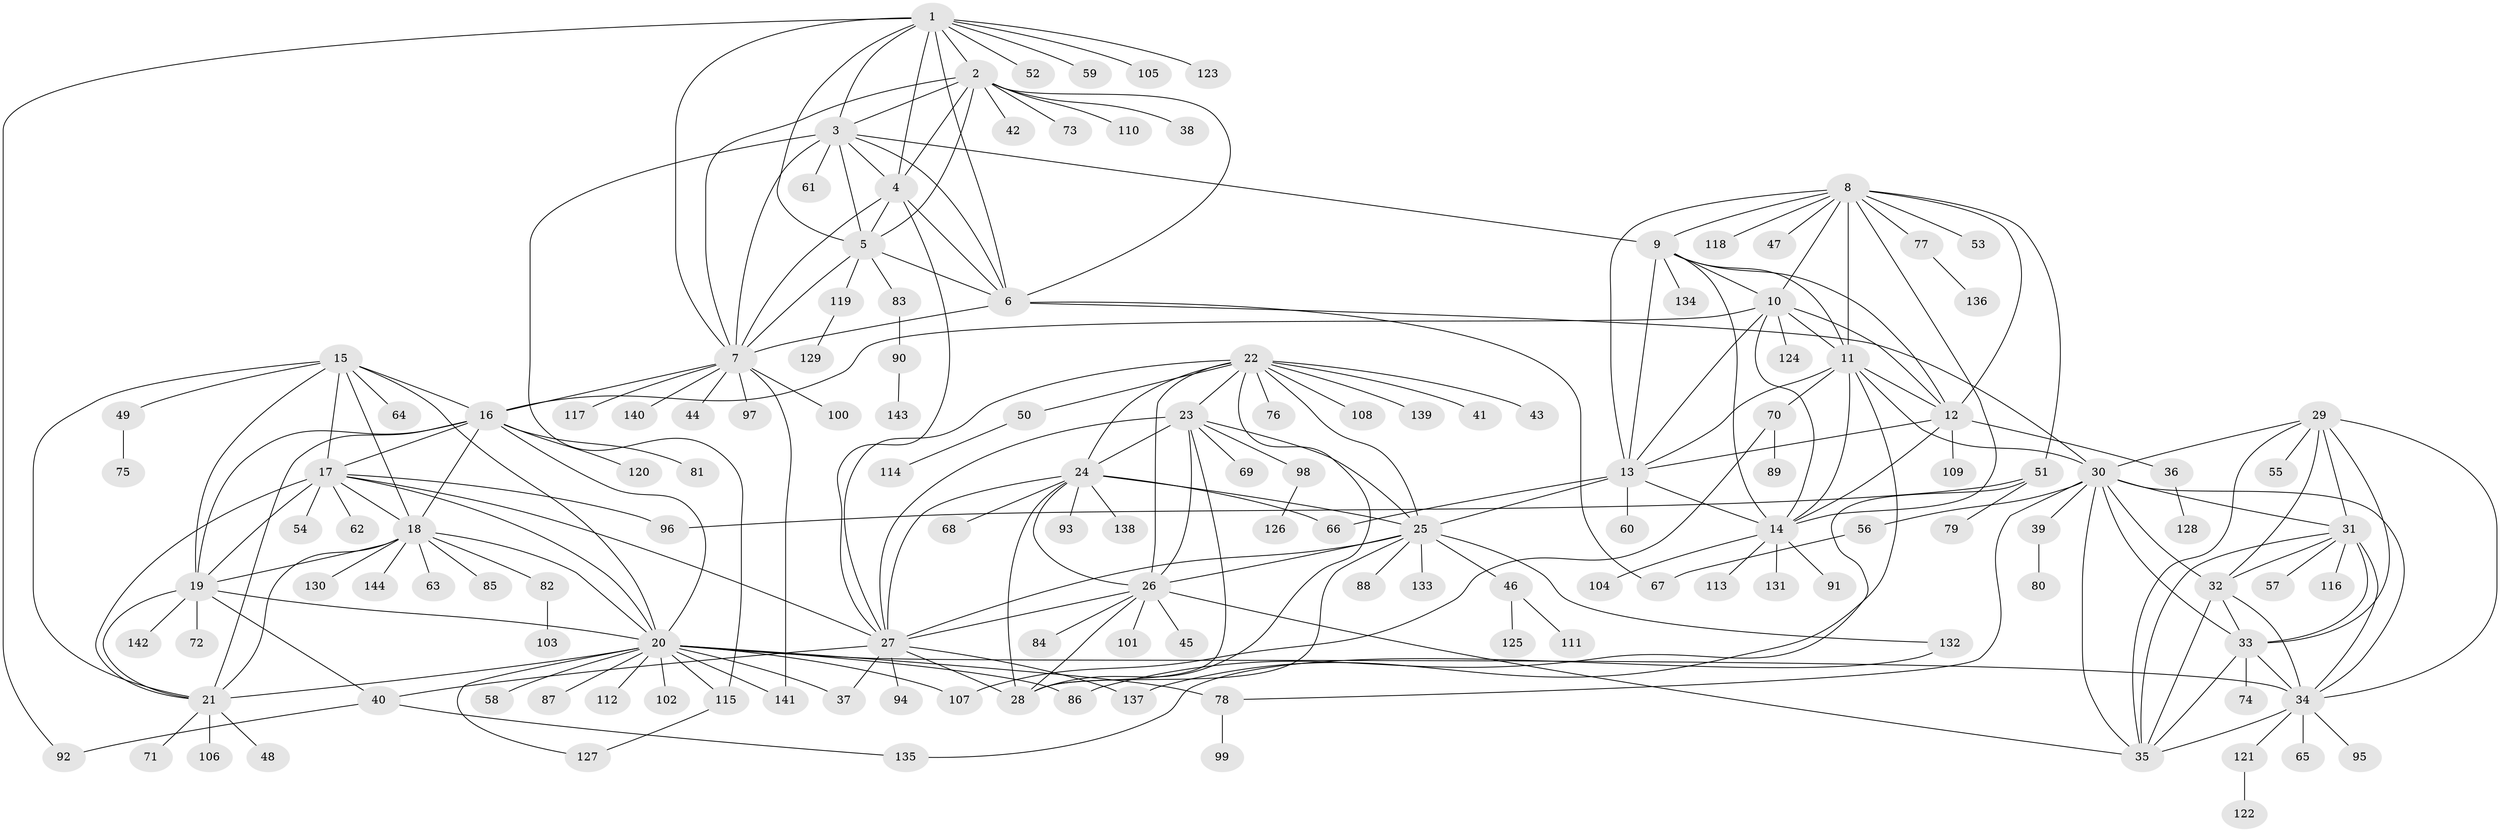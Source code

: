 // Generated by graph-tools (version 1.1) at 2025/55/03/09/25 04:55:08]
// undirected, 144 vertices, 238 edges
graph export_dot {
graph [start="1"]
  node [color=gray90,style=filled];
  1;
  2;
  3;
  4;
  5;
  6;
  7;
  8;
  9;
  10;
  11;
  12;
  13;
  14;
  15;
  16;
  17;
  18;
  19;
  20;
  21;
  22;
  23;
  24;
  25;
  26;
  27;
  28;
  29;
  30;
  31;
  32;
  33;
  34;
  35;
  36;
  37;
  38;
  39;
  40;
  41;
  42;
  43;
  44;
  45;
  46;
  47;
  48;
  49;
  50;
  51;
  52;
  53;
  54;
  55;
  56;
  57;
  58;
  59;
  60;
  61;
  62;
  63;
  64;
  65;
  66;
  67;
  68;
  69;
  70;
  71;
  72;
  73;
  74;
  75;
  76;
  77;
  78;
  79;
  80;
  81;
  82;
  83;
  84;
  85;
  86;
  87;
  88;
  89;
  90;
  91;
  92;
  93;
  94;
  95;
  96;
  97;
  98;
  99;
  100;
  101;
  102;
  103;
  104;
  105;
  106;
  107;
  108;
  109;
  110;
  111;
  112;
  113;
  114;
  115;
  116;
  117;
  118;
  119;
  120;
  121;
  122;
  123;
  124;
  125;
  126;
  127;
  128;
  129;
  130;
  131;
  132;
  133;
  134;
  135;
  136;
  137;
  138;
  139;
  140;
  141;
  142;
  143;
  144;
  1 -- 2;
  1 -- 3;
  1 -- 4;
  1 -- 5;
  1 -- 6;
  1 -- 7;
  1 -- 52;
  1 -- 59;
  1 -- 92;
  1 -- 105;
  1 -- 123;
  2 -- 3;
  2 -- 4;
  2 -- 5;
  2 -- 6;
  2 -- 7;
  2 -- 38;
  2 -- 42;
  2 -- 73;
  2 -- 110;
  3 -- 4;
  3 -- 5;
  3 -- 6;
  3 -- 7;
  3 -- 9;
  3 -- 61;
  3 -- 115;
  4 -- 5;
  4 -- 6;
  4 -- 7;
  4 -- 27;
  5 -- 6;
  5 -- 7;
  5 -- 83;
  5 -- 119;
  6 -- 7;
  6 -- 30;
  6 -- 67;
  7 -- 16;
  7 -- 44;
  7 -- 97;
  7 -- 100;
  7 -- 117;
  7 -- 140;
  7 -- 141;
  8 -- 9;
  8 -- 10;
  8 -- 11;
  8 -- 12;
  8 -- 13;
  8 -- 14;
  8 -- 47;
  8 -- 51;
  8 -- 53;
  8 -- 77;
  8 -- 118;
  9 -- 10;
  9 -- 11;
  9 -- 12;
  9 -- 13;
  9 -- 14;
  9 -- 134;
  10 -- 11;
  10 -- 12;
  10 -- 13;
  10 -- 14;
  10 -- 16;
  10 -- 124;
  11 -- 12;
  11 -- 13;
  11 -- 14;
  11 -- 30;
  11 -- 70;
  11 -- 137;
  12 -- 13;
  12 -- 14;
  12 -- 36;
  12 -- 109;
  13 -- 14;
  13 -- 25;
  13 -- 60;
  13 -- 66;
  14 -- 91;
  14 -- 104;
  14 -- 113;
  14 -- 131;
  15 -- 16;
  15 -- 17;
  15 -- 18;
  15 -- 19;
  15 -- 20;
  15 -- 21;
  15 -- 49;
  15 -- 64;
  16 -- 17;
  16 -- 18;
  16 -- 19;
  16 -- 20;
  16 -- 21;
  16 -- 81;
  16 -- 120;
  17 -- 18;
  17 -- 19;
  17 -- 20;
  17 -- 21;
  17 -- 27;
  17 -- 54;
  17 -- 62;
  17 -- 96;
  18 -- 19;
  18 -- 20;
  18 -- 21;
  18 -- 63;
  18 -- 82;
  18 -- 85;
  18 -- 130;
  18 -- 144;
  19 -- 20;
  19 -- 21;
  19 -- 40;
  19 -- 72;
  19 -- 142;
  20 -- 21;
  20 -- 34;
  20 -- 37;
  20 -- 58;
  20 -- 78;
  20 -- 86;
  20 -- 87;
  20 -- 102;
  20 -- 107;
  20 -- 112;
  20 -- 115;
  20 -- 127;
  20 -- 141;
  21 -- 48;
  21 -- 71;
  21 -- 106;
  22 -- 23;
  22 -- 24;
  22 -- 25;
  22 -- 26;
  22 -- 27;
  22 -- 28;
  22 -- 41;
  22 -- 43;
  22 -- 50;
  22 -- 76;
  22 -- 108;
  22 -- 139;
  23 -- 24;
  23 -- 25;
  23 -- 26;
  23 -- 27;
  23 -- 28;
  23 -- 69;
  23 -- 98;
  24 -- 25;
  24 -- 26;
  24 -- 27;
  24 -- 28;
  24 -- 66;
  24 -- 68;
  24 -- 93;
  24 -- 138;
  25 -- 26;
  25 -- 27;
  25 -- 28;
  25 -- 46;
  25 -- 88;
  25 -- 132;
  25 -- 133;
  26 -- 27;
  26 -- 28;
  26 -- 35;
  26 -- 45;
  26 -- 84;
  26 -- 101;
  27 -- 28;
  27 -- 37;
  27 -- 40;
  27 -- 94;
  27 -- 137;
  29 -- 30;
  29 -- 31;
  29 -- 32;
  29 -- 33;
  29 -- 34;
  29 -- 35;
  29 -- 55;
  30 -- 31;
  30 -- 32;
  30 -- 33;
  30 -- 34;
  30 -- 35;
  30 -- 39;
  30 -- 56;
  30 -- 78;
  31 -- 32;
  31 -- 33;
  31 -- 34;
  31 -- 35;
  31 -- 57;
  31 -- 116;
  32 -- 33;
  32 -- 34;
  32 -- 35;
  33 -- 34;
  33 -- 35;
  33 -- 74;
  34 -- 35;
  34 -- 65;
  34 -- 95;
  34 -- 121;
  36 -- 128;
  39 -- 80;
  40 -- 92;
  40 -- 135;
  46 -- 111;
  46 -- 125;
  49 -- 75;
  50 -- 114;
  51 -- 79;
  51 -- 86;
  51 -- 96;
  56 -- 67;
  70 -- 89;
  70 -- 107;
  77 -- 136;
  78 -- 99;
  82 -- 103;
  83 -- 90;
  90 -- 143;
  98 -- 126;
  115 -- 127;
  119 -- 129;
  121 -- 122;
  132 -- 135;
}
